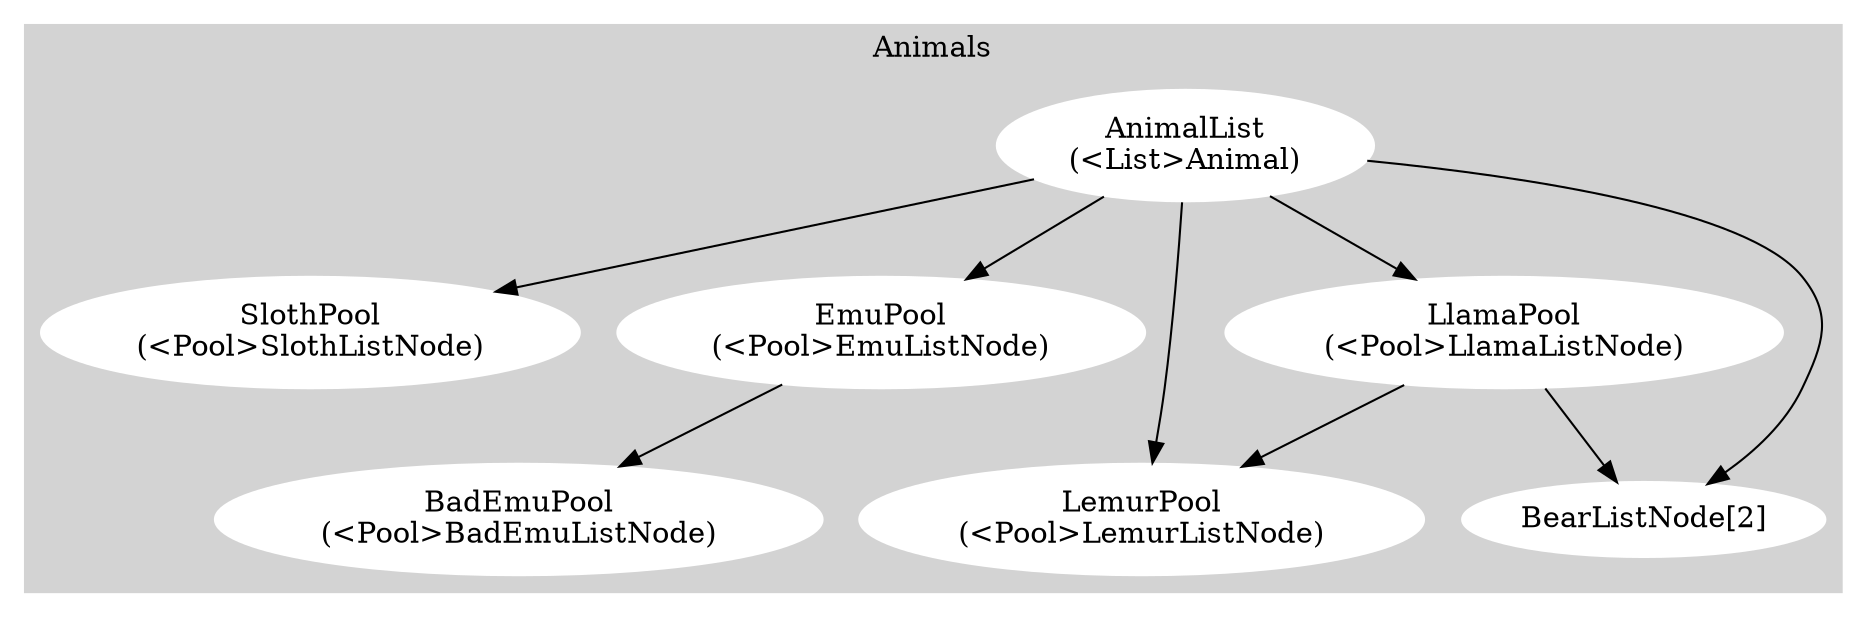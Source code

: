 digraph {
	subgraph cluster_Animals {
		style = filled;
		color = lightgrey;
		node [style = filled, color = white];
		Animals -> Sloth;
		Animals -> Emu;
		Emu -> BadEmu;
		Animals -> Llama;
		Animals -> Lemur;
		Animals -> Bear;
		Llama -> Lemur;
		Llama -> Bear;
		label = "Animals";
	}
	Animals [label="AnimalList\n(<List>Animal)"];
	Sloth [label="SlothPool\n(<Pool>SlothListNode)"];
	Emu [label="EmuPool\n(<Pool>EmuListNode)"];
	BadEmu [label="BadEmuPool\n(<Pool>BadEmuListNode)"];
	Llama [label="LlamaPool\n(<Pool>LlamaListNode)"];
	Lemur [label="LemurPool\n(<Pool>LemurListNode)"];
	Bear [label="BearListNode[2]"];
}
